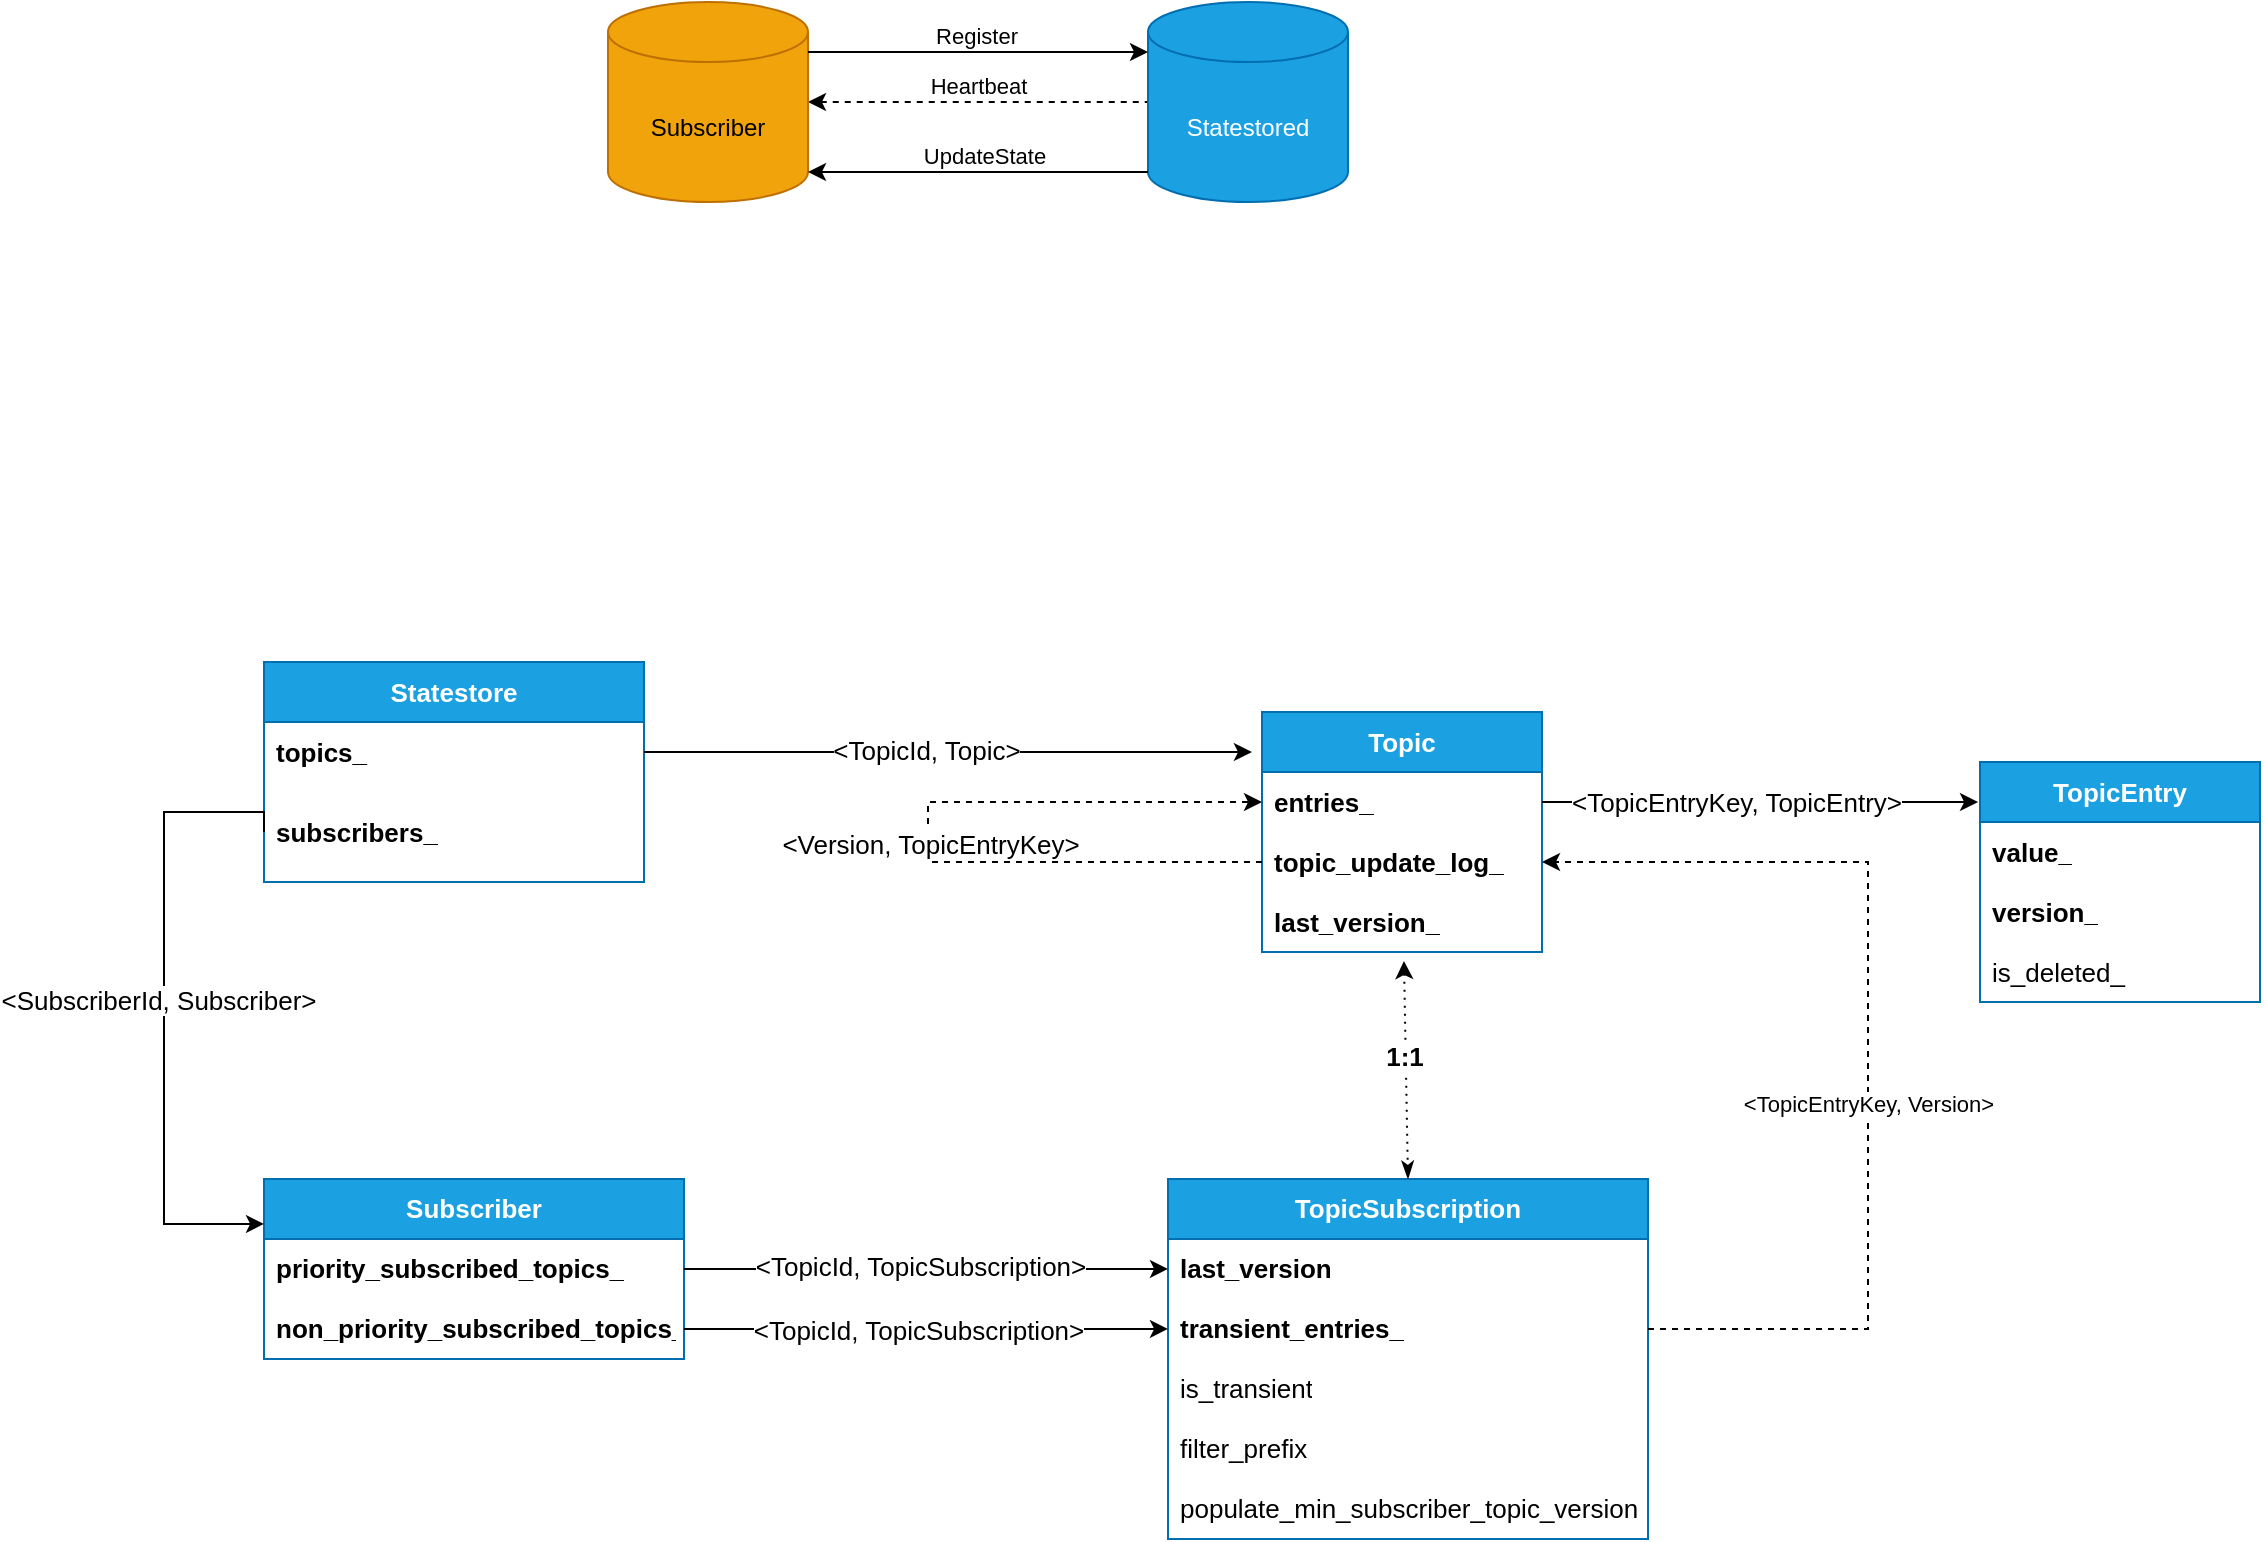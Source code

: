 <mxfile version="22.0.2" type="device">
  <diagram name="statestored" id="aqN1Ph9W2qQamYgtc6eH">
    <mxGraphModel dx="1781" dy="663" grid="1" gridSize="10" guides="1" tooltips="1" connect="1" arrows="1" fold="1" page="1" pageScale="1" pageWidth="827" pageHeight="1169" math="0" shadow="0">
      <root>
        <mxCell id="0" />
        <mxCell id="1" parent="0" />
        <mxCell id="8jF7TPRkGaJK1Sz48vTi-9" style="edgeStyle=orthogonalEdgeStyle;rounded=0;orthogonalLoop=1;jettySize=auto;html=1;exitX=1;exitY=0.5;exitDx=0;exitDy=0;exitPerimeter=0;startArrow=classic;startFill=1;endArrow=none;endFill=0;dashed=1;" edge="1" parent="1" source="8jF7TPRkGaJK1Sz48vTi-1" target="8jF7TPRkGaJK1Sz48vTi-2">
          <mxGeometry relative="1" as="geometry" />
        </mxCell>
        <mxCell id="8jF7TPRkGaJK1Sz48vTi-11" value="Heartbeat" style="edgeLabel;html=1;align=center;verticalAlign=middle;resizable=0;points=[];" vertex="1" connectable="0" parent="8jF7TPRkGaJK1Sz48vTi-9">
          <mxGeometry x="-0.055" relative="1" as="geometry">
            <mxPoint x="4" y="-8" as="offset" />
          </mxGeometry>
        </mxCell>
        <mxCell id="8jF7TPRkGaJK1Sz48vTi-1" value="Subscriber" style="shape=cylinder3;whiteSpace=wrap;html=1;boundedLbl=1;backgroundOutline=1;size=15;fillColor=#f0a30a;strokeColor=#BD7000;fontColor=#000000;" vertex="1" parent="1">
          <mxGeometry x="170" y="240" width="100" height="100" as="geometry" />
        </mxCell>
        <mxCell id="8jF7TPRkGaJK1Sz48vTi-2" value="Statestored" style="shape=cylinder3;whiteSpace=wrap;html=1;boundedLbl=1;backgroundOutline=1;size=15;fillColor=#1ba1e2;strokeColor=#006EAF;fontColor=#ffffff;" vertex="1" parent="1">
          <mxGeometry x="440" y="240" width="100" height="100" as="geometry" />
        </mxCell>
        <mxCell id="8jF7TPRkGaJK1Sz48vTi-4" value="" style="endArrow=classic;html=1;rounded=0;exitX=1;exitY=0;exitDx=0;exitDy=25;exitPerimeter=0;entryX=0;entryY=0;entryDx=0;entryDy=25;entryPerimeter=0;" edge="1" parent="1" source="8jF7TPRkGaJK1Sz48vTi-1" target="8jF7TPRkGaJK1Sz48vTi-2">
          <mxGeometry width="50" height="50" relative="1" as="geometry">
            <mxPoint x="380" y="430" as="sourcePoint" />
            <mxPoint x="430" y="380" as="targetPoint" />
          </mxGeometry>
        </mxCell>
        <mxCell id="8jF7TPRkGaJK1Sz48vTi-8" value="Register" style="edgeLabel;html=1;align=center;verticalAlign=middle;resizable=0;points=[];" vertex="1" connectable="0" parent="8jF7TPRkGaJK1Sz48vTi-4">
          <mxGeometry x="-0.005" y="-1" relative="1" as="geometry">
            <mxPoint x="-1" y="-9" as="offset" />
          </mxGeometry>
        </mxCell>
        <mxCell id="8jF7TPRkGaJK1Sz48vTi-5" value="" style="endArrow=classic;html=1;rounded=0;entryX=1;entryY=1;entryDx=0;entryDy=-15;entryPerimeter=0;exitX=0;exitY=1;exitDx=0;exitDy=-15;exitPerimeter=0;" edge="1" parent="1" source="8jF7TPRkGaJK1Sz48vTi-2" target="8jF7TPRkGaJK1Sz48vTi-1">
          <mxGeometry width="50" height="50" relative="1" as="geometry">
            <mxPoint x="390" y="410" as="sourcePoint" />
            <mxPoint x="440" y="360" as="targetPoint" />
          </mxGeometry>
        </mxCell>
        <mxCell id="8jF7TPRkGaJK1Sz48vTi-13" value="UpdateState" style="edgeLabel;html=1;align=center;verticalAlign=middle;resizable=0;points=[];" vertex="1" connectable="0" parent="8jF7TPRkGaJK1Sz48vTi-5">
          <mxGeometry x="-0.322" y="1" relative="1" as="geometry">
            <mxPoint x="-25" y="-9" as="offset" />
          </mxGeometry>
        </mxCell>
        <mxCell id="8jF7TPRkGaJK1Sz48vTi-14" value="Statestore" style="swimlane;fontStyle=1;childLayout=stackLayout;horizontal=1;startSize=30;horizontalStack=0;resizeParent=1;resizeParentMax=0;resizeLast=0;collapsible=1;marginBottom=0;whiteSpace=wrap;html=1;aspect=fixed;fillColor=#1ba1e2;fontColor=#ffffff;strokeColor=#006EAF;fontSize=13;" vertex="1" parent="1">
          <mxGeometry x="-2" y="570" width="190" height="110" as="geometry" />
        </mxCell>
        <mxCell id="8jF7TPRkGaJK1Sz48vTi-15" value="topics_" style="text;strokeColor=none;fillColor=none;align=left;verticalAlign=middle;spacingLeft=4;spacingRight=4;overflow=hidden;points=[[0,0.5],[1,0.5]];portConstraint=eastwest;rotatable=0;whiteSpace=wrap;html=1;fontSize=13;fontStyle=1" vertex="1" parent="8jF7TPRkGaJK1Sz48vTi-14">
          <mxGeometry y="30" width="190" height="30" as="geometry" />
        </mxCell>
        <mxCell id="8jF7TPRkGaJK1Sz48vTi-16" value="subscribers_" style="text;strokeColor=none;fillColor=none;align=left;verticalAlign=middle;spacingLeft=4;spacingRight=4;overflow=hidden;points=[[0,0.5],[1,0.5]];portConstraint=eastwest;rotatable=0;whiteSpace=wrap;html=1;fontSize=13;fontStyle=1" vertex="1" parent="8jF7TPRkGaJK1Sz48vTi-14">
          <mxGeometry y="60" width="190" height="50" as="geometry" />
        </mxCell>
        <mxCell id="8jF7TPRkGaJK1Sz48vTi-18" value="Topic" style="swimlane;fontStyle=1;childLayout=stackLayout;horizontal=1;startSize=30;horizontalStack=0;resizeParent=1;resizeParentMax=0;resizeLast=0;collapsible=1;marginBottom=0;whiteSpace=wrap;html=1;fillColor=#1ba1e2;strokeColor=#006EAF;fontColor=#ffffff;fontSize=13;" vertex="1" parent="1">
          <mxGeometry x="497" y="595" width="140" height="120" as="geometry" />
        </mxCell>
        <mxCell id="8jF7TPRkGaJK1Sz48vTi-19" value="entries_" style="text;strokeColor=none;fillColor=none;align=left;verticalAlign=middle;spacingLeft=4;spacingRight=4;overflow=hidden;points=[[0,0.5],[1,0.5]];portConstraint=eastwest;rotatable=0;whiteSpace=wrap;html=1;fontSize=13;fontStyle=1" vertex="1" parent="8jF7TPRkGaJK1Sz48vTi-18">
          <mxGeometry y="30" width="140" height="30" as="geometry" />
        </mxCell>
        <mxCell id="8jF7TPRkGaJK1Sz48vTi-20" value="topic_update_log_" style="text;strokeColor=none;fillColor=none;align=left;verticalAlign=middle;spacingLeft=4;spacingRight=4;overflow=hidden;points=[[0,0.5],[1,0.5]];portConstraint=eastwest;rotatable=0;whiteSpace=wrap;html=1;fontSize=13;fontStyle=1" vertex="1" parent="8jF7TPRkGaJK1Sz48vTi-18">
          <mxGeometry y="60" width="140" height="30" as="geometry" />
        </mxCell>
        <mxCell id="8jF7TPRkGaJK1Sz48vTi-21" value="last_version_" style="text;strokeColor=none;fillColor=none;align=left;verticalAlign=middle;spacingLeft=4;spacingRight=4;overflow=hidden;points=[[0,0.5],[1,0.5]];portConstraint=eastwest;rotatable=0;whiteSpace=wrap;html=1;fontSize=13;fontStyle=1" vertex="1" parent="8jF7TPRkGaJK1Sz48vTi-18">
          <mxGeometry y="90" width="140" height="30" as="geometry" />
        </mxCell>
        <mxCell id="8jF7TPRkGaJK1Sz48vTi-62" value="" style="endArrow=classic;startArrow=none;html=1;rounded=0;exitX=0;exitY=0.5;exitDx=0;exitDy=0;dashed=1;startFill=0;entryX=0;entryY=0.5;entryDx=0;entryDy=0;edgeStyle=orthogonalEdgeStyle;" edge="1" parent="8jF7TPRkGaJK1Sz48vTi-18" source="8jF7TPRkGaJK1Sz48vTi-20" target="8jF7TPRkGaJK1Sz48vTi-19">
          <mxGeometry width="50" height="50" relative="1" as="geometry">
            <mxPoint x="143" y="75" as="sourcePoint" />
            <mxPoint x="356" y="75" as="targetPoint" />
            <Array as="points">
              <mxPoint x="-167" y="75" />
              <mxPoint x="-167" y="45" />
            </Array>
          </mxGeometry>
        </mxCell>
        <mxCell id="8jF7TPRkGaJK1Sz48vTi-63" value="&amp;lt;Version, TopicEntryKey&amp;gt;" style="edgeLabel;html=1;align=center;verticalAlign=middle;resizable=0;points=[];fontSize=13;" vertex="1" connectable="0" parent="8jF7TPRkGaJK1Sz48vTi-62">
          <mxGeometry x="-0.031" y="-1" relative="1" as="geometry">
            <mxPoint as="offset" />
          </mxGeometry>
        </mxCell>
        <mxCell id="8jF7TPRkGaJK1Sz48vTi-23" value="" style="endArrow=classic;html=1;rounded=0;exitX=1;exitY=0.5;exitDx=0;exitDy=0;entryX=-0.036;entryY=0.167;entryDx=0;entryDy=0;entryPerimeter=0;fontSize=13;fontStyle=1" edge="1" parent="1" source="8jF7TPRkGaJK1Sz48vTi-15" target="8jF7TPRkGaJK1Sz48vTi-18">
          <mxGeometry width="50" height="50" relative="1" as="geometry">
            <mxPoint x="160" y="680" as="sourcePoint" />
            <mxPoint x="210" y="630" as="targetPoint" />
          </mxGeometry>
        </mxCell>
        <mxCell id="8jF7TPRkGaJK1Sz48vTi-43" value="&amp;lt;TopicId, Topic&amp;gt;" style="edgeLabel;html=1;align=center;verticalAlign=middle;resizable=0;points=[];fontSize=13;fontStyle=0" vertex="1" connectable="0" parent="8jF7TPRkGaJK1Sz48vTi-23">
          <mxGeometry x="-0.071" y="1" relative="1" as="geometry">
            <mxPoint as="offset" />
          </mxGeometry>
        </mxCell>
        <mxCell id="8jF7TPRkGaJK1Sz48vTi-24" value="Subscriber" style="swimlane;fontStyle=1;childLayout=stackLayout;horizontal=1;startSize=30;horizontalStack=0;resizeParent=1;resizeParentMax=0;resizeLast=0;collapsible=1;marginBottom=0;whiteSpace=wrap;html=1;fillColor=#1ba1e2;fontColor=#ffffff;strokeColor=#006EAF;fontSize=13;" vertex="1" parent="1">
          <mxGeometry x="-2" y="828.45" width="210" height="90" as="geometry" />
        </mxCell>
        <mxCell id="8jF7TPRkGaJK1Sz48vTi-25" value="priority_subscribed_topics_" style="text;strokeColor=none;fillColor=none;align=left;verticalAlign=middle;spacingLeft=4;spacingRight=4;overflow=hidden;points=[[0,0.5],[1,0.5]];portConstraint=eastwest;rotatable=0;whiteSpace=wrap;html=1;fontSize=13;fontStyle=1" vertex="1" parent="8jF7TPRkGaJK1Sz48vTi-24">
          <mxGeometry y="30" width="210" height="30" as="geometry" />
        </mxCell>
        <mxCell id="8jF7TPRkGaJK1Sz48vTi-26" value="non_priority_subscribed_topics_" style="text;strokeColor=none;fillColor=none;align=left;verticalAlign=middle;spacingLeft=4;spacingRight=4;overflow=hidden;points=[[0,0.5],[1,0.5]];portConstraint=eastwest;rotatable=0;whiteSpace=wrap;html=1;fontSize=13;fontStyle=1" vertex="1" parent="8jF7TPRkGaJK1Sz48vTi-24">
          <mxGeometry y="60" width="210" height="30" as="geometry" />
        </mxCell>
        <mxCell id="8jF7TPRkGaJK1Sz48vTi-29" value="" style="endArrow=classic;html=1;rounded=0;entryX=0;entryY=0.25;entryDx=0;entryDy=0;exitX=0;exitY=0.5;exitDx=0;exitDy=0;edgeStyle=orthogonalEdgeStyle;fontSize=13;fontStyle=1" edge="1" parent="1" source="8jF7TPRkGaJK1Sz48vTi-16" target="8jF7TPRkGaJK1Sz48vTi-24">
          <mxGeometry width="50" height="50" relative="1" as="geometry">
            <mxPoint x="-52" y="830" as="sourcePoint" />
            <mxPoint x="-2" y="780" as="targetPoint" />
            <Array as="points">
              <mxPoint x="-2" y="645" />
              <mxPoint x="-52" y="645" />
              <mxPoint x="-52" y="851" />
            </Array>
          </mxGeometry>
        </mxCell>
        <mxCell id="8jF7TPRkGaJK1Sz48vTi-42" value="&amp;lt;SubscriberId,&amp;nbsp;Subscriber&amp;gt;" style="edgeLabel;html=1;align=center;verticalAlign=middle;resizable=0;points=[];fontSize=13;fontStyle=0" vertex="1" connectable="0" parent="8jF7TPRkGaJK1Sz48vTi-29">
          <mxGeometry x="-0.026" y="-3" relative="1" as="geometry">
            <mxPoint as="offset" />
          </mxGeometry>
        </mxCell>
        <mxCell id="8jF7TPRkGaJK1Sz48vTi-30" value="TopicSubscription" style="swimlane;fontStyle=1;childLayout=stackLayout;horizontal=1;startSize=30;horizontalStack=0;resizeParent=1;resizeParentMax=0;resizeLast=0;collapsible=1;marginBottom=0;whiteSpace=wrap;html=1;fillColor=#1ba1e2;fontColor=#ffffff;strokeColor=#006EAF;fontSize=13;" vertex="1" parent="1">
          <mxGeometry x="450" y="828.45" width="240" height="180" as="geometry">
            <mxRectangle x="760" y="570" width="130" height="30" as="alternateBounds" />
          </mxGeometry>
        </mxCell>
        <mxCell id="8jF7TPRkGaJK1Sz48vTi-31" value="last_version" style="text;strokeColor=none;fillColor=none;align=left;verticalAlign=middle;spacingLeft=4;spacingRight=4;overflow=hidden;points=[[0,0.5],[1,0.5]];portConstraint=eastwest;rotatable=0;whiteSpace=wrap;html=1;fontSize=13;fontStyle=1" vertex="1" parent="8jF7TPRkGaJK1Sz48vTi-30">
          <mxGeometry y="30" width="240" height="30" as="geometry" />
        </mxCell>
        <mxCell id="8jF7TPRkGaJK1Sz48vTi-32" value="transient_entries_" style="text;strokeColor=none;fillColor=none;align=left;verticalAlign=middle;spacingLeft=4;spacingRight=4;overflow=hidden;points=[[0,0.5],[1,0.5]];portConstraint=eastwest;rotatable=0;whiteSpace=wrap;html=1;fontSize=13;fontStyle=1" vertex="1" parent="8jF7TPRkGaJK1Sz48vTi-30">
          <mxGeometry y="60" width="240" height="30" as="geometry" />
        </mxCell>
        <mxCell id="8jF7TPRkGaJK1Sz48vTi-56" value="is_transient" style="text;strokeColor=none;fillColor=none;align=left;verticalAlign=middle;spacingLeft=4;spacingRight=4;overflow=hidden;points=[[0,0.5],[1,0.5]];portConstraint=eastwest;rotatable=0;whiteSpace=wrap;html=1;fontSize=13;fontStyle=0" vertex="1" parent="8jF7TPRkGaJK1Sz48vTi-30">
          <mxGeometry y="90" width="240" height="30" as="geometry" />
        </mxCell>
        <mxCell id="8jF7TPRkGaJK1Sz48vTi-58" value="filter_prefix" style="text;strokeColor=none;fillColor=none;align=left;verticalAlign=middle;spacingLeft=4;spacingRight=4;overflow=hidden;points=[[0,0.5],[1,0.5]];portConstraint=eastwest;rotatable=0;whiteSpace=wrap;html=1;fontSize=13;fontStyle=0" vertex="1" parent="8jF7TPRkGaJK1Sz48vTi-30">
          <mxGeometry y="120" width="240" height="30" as="geometry" />
        </mxCell>
        <mxCell id="8jF7TPRkGaJK1Sz48vTi-61" value="populate_min_subscriber_topic_version" style="text;strokeColor=none;fillColor=none;align=left;verticalAlign=middle;spacingLeft=4;spacingRight=4;overflow=hidden;points=[[0,0.5],[1,0.5]];portConstraint=eastwest;rotatable=0;whiteSpace=wrap;html=1;fontSize=13;fontStyle=0" vertex="1" parent="8jF7TPRkGaJK1Sz48vTi-30">
          <mxGeometry y="150" width="240" height="30" as="geometry" />
        </mxCell>
        <mxCell id="8jF7TPRkGaJK1Sz48vTi-36" value="" style="endArrow=classic;html=1;rounded=0;exitX=1;exitY=0.5;exitDx=0;exitDy=0;entryX=0;entryY=0.5;entryDx=0;entryDy=0;fontSize=13;fontStyle=1" edge="1" parent="1" source="8jF7TPRkGaJK1Sz48vTi-25" target="8jF7TPRkGaJK1Sz48vTi-31">
          <mxGeometry width="50" height="50" relative="1" as="geometry">
            <mxPoint x="530" y="868.45" as="sourcePoint" />
            <mxPoint x="580" y="818.45" as="targetPoint" />
          </mxGeometry>
        </mxCell>
        <mxCell id="8jF7TPRkGaJK1Sz48vTi-38" value="&amp;lt;TopicId, TopicSubscription&amp;gt;" style="edgeLabel;html=1;align=center;verticalAlign=middle;resizable=0;points=[];fontSize=13;fontStyle=0" vertex="1" connectable="0" parent="8jF7TPRkGaJK1Sz48vTi-36">
          <mxGeometry x="-0.13" y="2" relative="1" as="geometry">
            <mxPoint x="12" as="offset" />
          </mxGeometry>
        </mxCell>
        <mxCell id="8jF7TPRkGaJK1Sz48vTi-37" value="" style="endArrow=classic;html=1;rounded=0;exitX=1;exitY=0.5;exitDx=0;exitDy=0;entryX=0;entryY=0.5;entryDx=0;entryDy=0;fontSize=13;fontStyle=1" edge="1" parent="1" source="8jF7TPRkGaJK1Sz48vTi-26" target="8jF7TPRkGaJK1Sz48vTi-32">
          <mxGeometry width="50" height="50" relative="1" as="geometry">
            <mxPoint x="690" y="898.45" as="sourcePoint" />
            <mxPoint x="740" y="848.45" as="targetPoint" />
          </mxGeometry>
        </mxCell>
        <mxCell id="8jF7TPRkGaJK1Sz48vTi-39" value="&amp;lt;TopicId, TopicSubscription&amp;gt;" style="edgeLabel;html=1;align=center;verticalAlign=middle;resizable=0;points=[];fontSize=13;fontStyle=0" vertex="1" connectable="0" parent="8jF7TPRkGaJK1Sz48vTi-37">
          <mxGeometry x="0.328" y="-1" relative="1" as="geometry">
            <mxPoint x="-44" y="-1" as="offset" />
          </mxGeometry>
        </mxCell>
        <mxCell id="8jF7TPRkGaJK1Sz48vTi-40" value="" style="endArrow=classicThin;dashed=1;html=1;dashPattern=1 3;strokeWidth=1;rounded=0;entryX=0.5;entryY=0;entryDx=0;entryDy=0;startArrow=classic;startFill=1;endFill=1;exitX=0.507;exitY=1.15;exitDx=0;exitDy=0;exitPerimeter=0;fontSize=13;fontStyle=1" edge="1" parent="1" source="8jF7TPRkGaJK1Sz48vTi-21" target="8jF7TPRkGaJK1Sz48vTi-30">
          <mxGeometry width="50" height="50" relative="1" as="geometry">
            <mxPoint x="530" y="730" as="sourcePoint" />
            <mxPoint x="440" y="680" as="targetPoint" />
          </mxGeometry>
        </mxCell>
        <mxCell id="8jF7TPRkGaJK1Sz48vTi-41" value="1:1" style="edgeLabel;html=1;align=center;verticalAlign=middle;resizable=0;points=[];fontSize=13;fontStyle=1" vertex="1" connectable="0" parent="8jF7TPRkGaJK1Sz48vTi-40">
          <mxGeometry x="-0.139" y="3" relative="1" as="geometry">
            <mxPoint x="-4" as="offset" />
          </mxGeometry>
        </mxCell>
        <mxCell id="8jF7TPRkGaJK1Sz48vTi-49" value="TopicEntry" style="swimlane;fontStyle=1;childLayout=stackLayout;horizontal=1;startSize=30;horizontalStack=0;resizeParent=1;resizeParentMax=0;resizeLast=0;collapsible=1;marginBottom=0;whiteSpace=wrap;html=1;fillColor=#1ba1e2;fontColor=#ffffff;strokeColor=#006EAF;fontSize=13;" vertex="1" parent="1">
          <mxGeometry x="856" y="620" width="140" height="120" as="geometry" />
        </mxCell>
        <mxCell id="8jF7TPRkGaJK1Sz48vTi-50" value="value_" style="text;strokeColor=none;fillColor=none;align=left;verticalAlign=middle;spacingLeft=4;spacingRight=4;overflow=hidden;points=[[0,0.5],[1,0.5]];portConstraint=eastwest;rotatable=0;whiteSpace=wrap;html=1;fontSize=13;fontStyle=1" vertex="1" parent="8jF7TPRkGaJK1Sz48vTi-49">
          <mxGeometry y="30" width="140" height="30" as="geometry" />
        </mxCell>
        <mxCell id="8jF7TPRkGaJK1Sz48vTi-51" value="version_" style="text;strokeColor=none;fillColor=none;align=left;verticalAlign=middle;spacingLeft=4;spacingRight=4;overflow=hidden;points=[[0,0.5],[1,0.5]];portConstraint=eastwest;rotatable=0;whiteSpace=wrap;html=1;fontSize=13;fontStyle=1" vertex="1" parent="8jF7TPRkGaJK1Sz48vTi-49">
          <mxGeometry y="60" width="140" height="30" as="geometry" />
        </mxCell>
        <mxCell id="8jF7TPRkGaJK1Sz48vTi-52" value="is_deleted_" style="text;strokeColor=none;fillColor=none;align=left;verticalAlign=middle;spacingLeft=4;spacingRight=4;overflow=hidden;points=[[0,0.5],[1,0.5]];portConstraint=eastwest;rotatable=0;whiteSpace=wrap;html=1;fontSize=13;fontStyle=0" vertex="1" parent="8jF7TPRkGaJK1Sz48vTi-49">
          <mxGeometry y="90" width="140" height="30" as="geometry" />
        </mxCell>
        <mxCell id="8jF7TPRkGaJK1Sz48vTi-54" value="" style="endArrow=classic;html=1;rounded=0;exitX=1;exitY=0.5;exitDx=0;exitDy=0;entryX=-0.007;entryY=0.167;entryDx=0;entryDy=0;entryPerimeter=0;fontSize=13;fontStyle=1" edge="1" parent="1" source="8jF7TPRkGaJK1Sz48vTi-19" target="8jF7TPRkGaJK1Sz48vTi-49">
          <mxGeometry width="50" height="50" relative="1" as="geometry">
            <mxPoint x="697" y="830" as="sourcePoint" />
            <mxPoint x="747" y="780" as="targetPoint" />
          </mxGeometry>
        </mxCell>
        <mxCell id="8jF7TPRkGaJK1Sz48vTi-55" value="&amp;lt;TopicEntryKey, TopicEntry&amp;gt;" style="edgeLabel;html=1;align=center;verticalAlign=middle;resizable=0;points=[];fontSize=13;fontStyle=0" vertex="1" connectable="0" parent="8jF7TPRkGaJK1Sz48vTi-54">
          <mxGeometry x="-0.109" relative="1" as="geometry">
            <mxPoint as="offset" />
          </mxGeometry>
        </mxCell>
        <mxCell id="8jF7TPRkGaJK1Sz48vTi-64" value="" style="endArrow=classic;html=1;rounded=0;exitX=1;exitY=0.5;exitDx=0;exitDy=0;edgeStyle=orthogonalEdgeStyle;dashed=1;entryX=1;entryY=0.5;entryDx=0;entryDy=0;" edge="1" parent="1" source="8jF7TPRkGaJK1Sz48vTi-32" target="8jF7TPRkGaJK1Sz48vTi-20">
          <mxGeometry width="50" height="50" relative="1" as="geometry">
            <mxPoint x="840" y="930" as="sourcePoint" />
            <mxPoint x="932" y="744" as="targetPoint" />
            <Array as="points">
              <mxPoint x="800" y="904" />
              <mxPoint x="800" y="670" />
            </Array>
          </mxGeometry>
        </mxCell>
        <mxCell id="8jF7TPRkGaJK1Sz48vTi-65" value="&amp;lt;TopicEntryKey, Version&amp;gt;" style="edgeLabel;html=1;align=center;verticalAlign=middle;resizable=0;points=[];" vertex="1" connectable="0" parent="8jF7TPRkGaJK1Sz48vTi-64">
          <mxGeometry x="-0.369" y="-2" relative="1" as="geometry">
            <mxPoint x="-2" y="-63" as="offset" />
          </mxGeometry>
        </mxCell>
      </root>
    </mxGraphModel>
  </diagram>
</mxfile>
